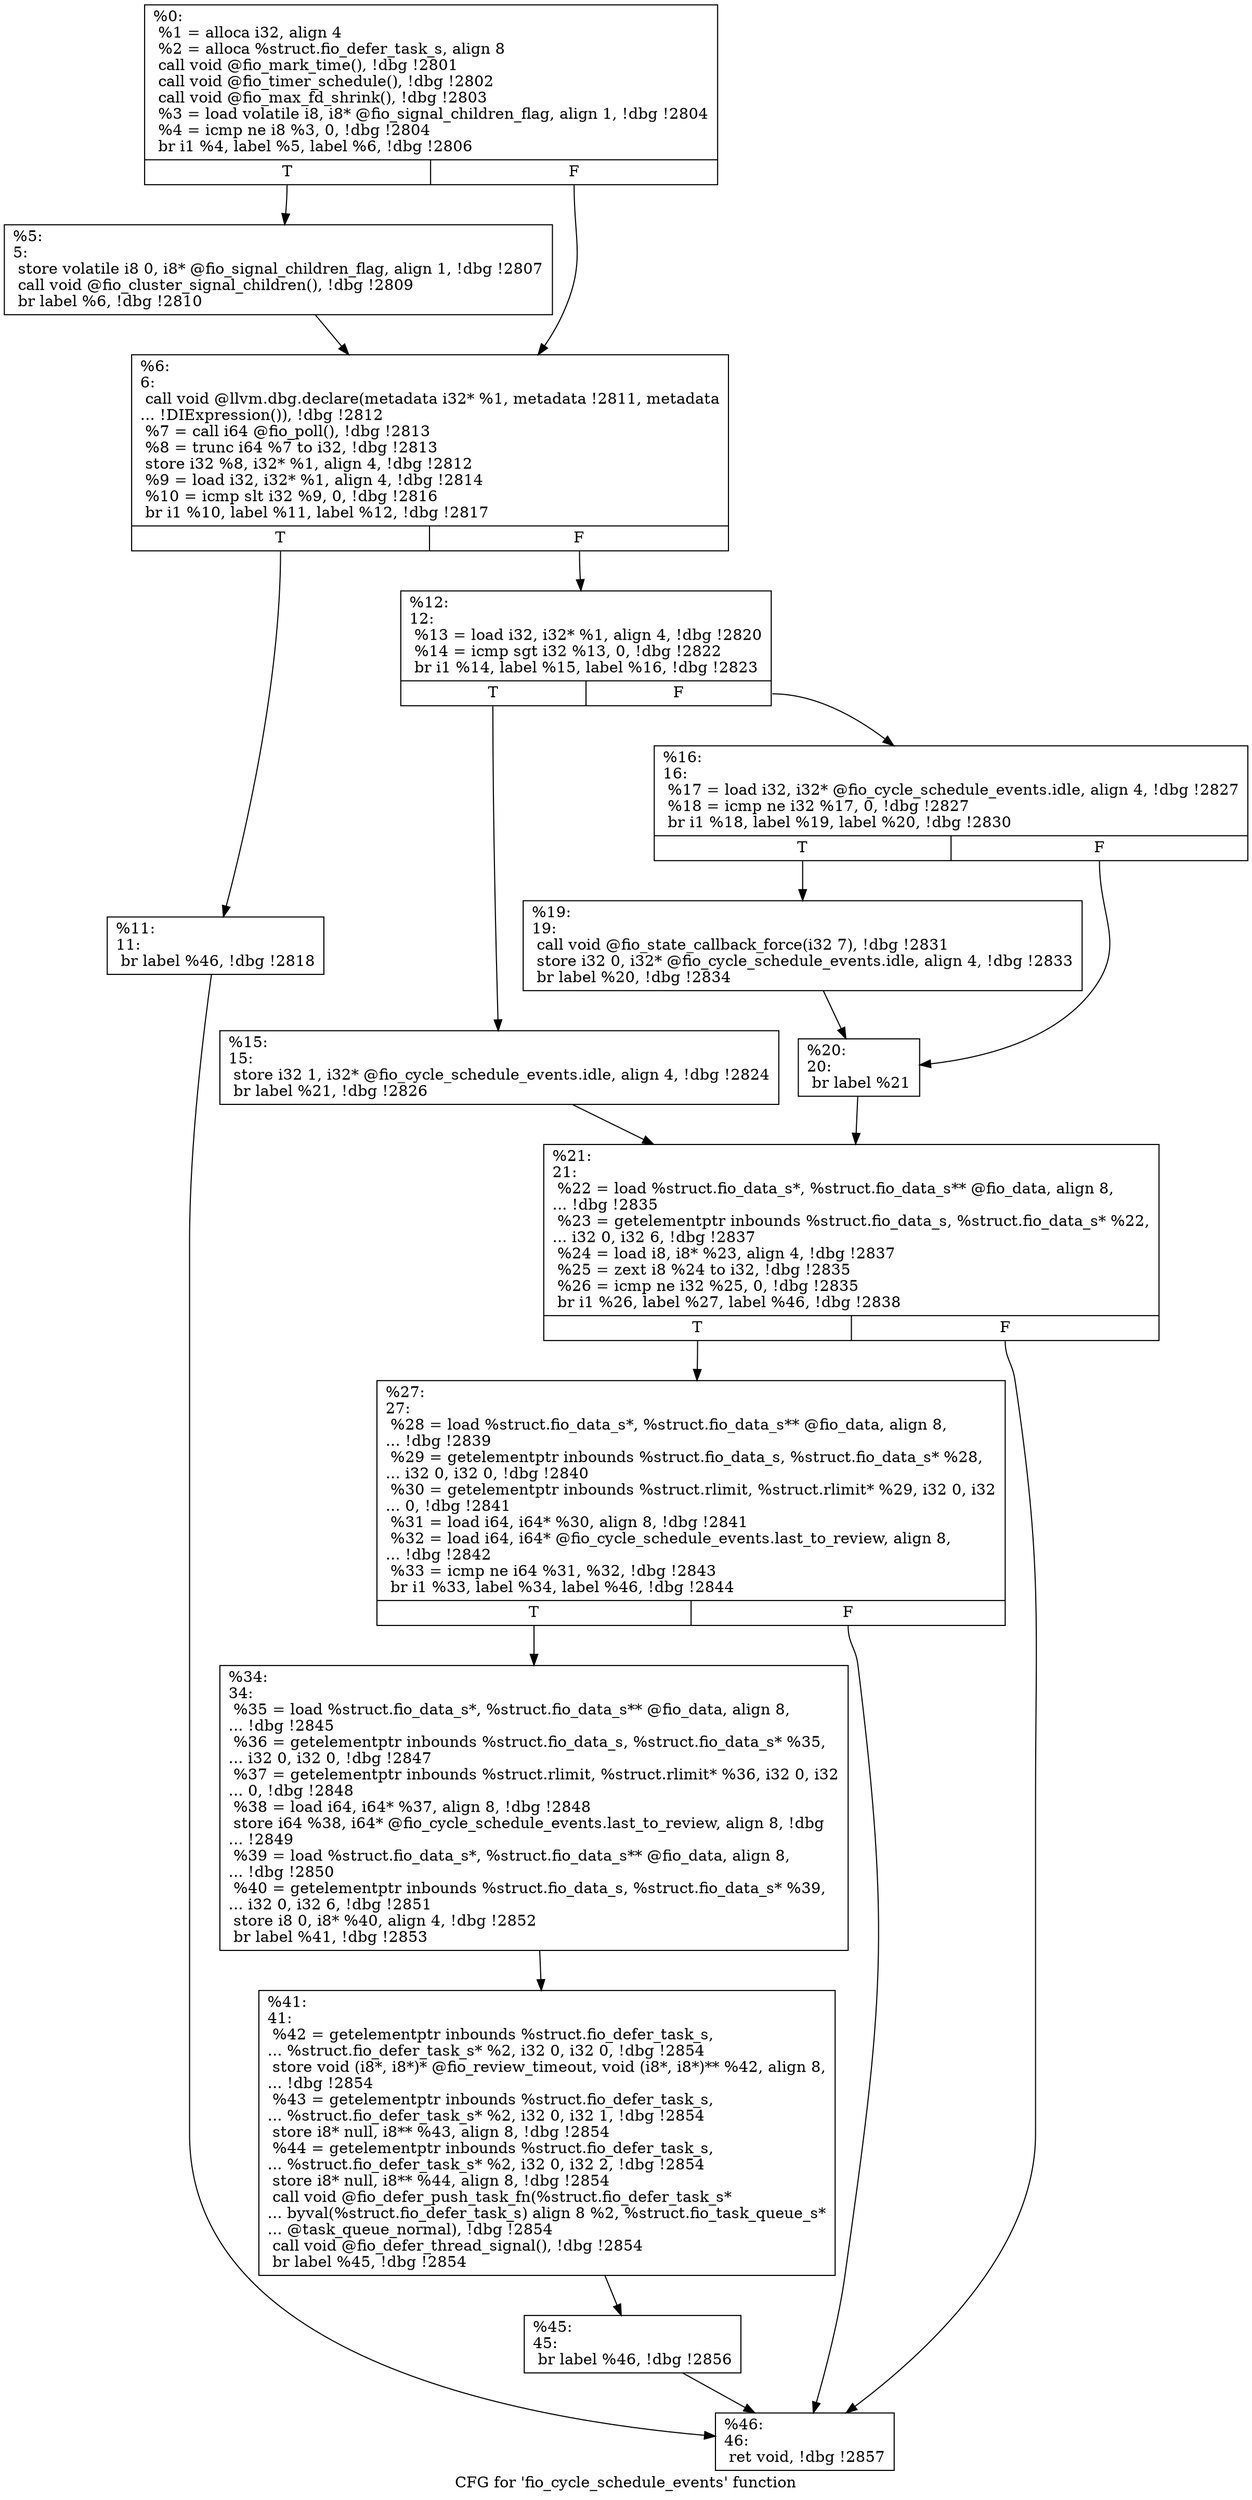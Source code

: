 digraph "CFG for 'fio_cycle_schedule_events' function" {
	label="CFG for 'fio_cycle_schedule_events' function";

	Node0x556851761d30 [shape=record,label="{%0:\l  %1 = alloca i32, align 4\l  %2 = alloca %struct.fio_defer_task_s, align 8\l  call void @fio_mark_time(), !dbg !2801\l  call void @fio_timer_schedule(), !dbg !2802\l  call void @fio_max_fd_shrink(), !dbg !2803\l  %3 = load volatile i8, i8* @fio_signal_children_flag, align 1, !dbg !2804\l  %4 = icmp ne i8 %3, 0, !dbg !2804\l  br i1 %4, label %5, label %6, !dbg !2806\l|{<s0>T|<s1>F}}"];
	Node0x556851761d30:s0 -> Node0x556851762da0;
	Node0x556851761d30:s1 -> Node0x556851762df0;
	Node0x556851762da0 [shape=record,label="{%5:\l5:                                                \l  store volatile i8 0, i8* @fio_signal_children_flag, align 1, !dbg !2807\l  call void @fio_cluster_signal_children(), !dbg !2809\l  br label %6, !dbg !2810\l}"];
	Node0x556851762da0 -> Node0x556851762df0;
	Node0x556851762df0 [shape=record,label="{%6:\l6:                                                \l  call void @llvm.dbg.declare(metadata i32* %1, metadata !2811, metadata\l... !DIExpression()), !dbg !2812\l  %7 = call i64 @fio_poll(), !dbg !2813\l  %8 = trunc i64 %7 to i32, !dbg !2813\l  store i32 %8, i32* %1, align 4, !dbg !2812\l  %9 = load i32, i32* %1, align 4, !dbg !2814\l  %10 = icmp slt i32 %9, 0, !dbg !2816\l  br i1 %10, label %11, label %12, !dbg !2817\l|{<s0>T|<s1>F}}"];
	Node0x556851762df0:s0 -> Node0x556851762e40;
	Node0x556851762df0:s1 -> Node0x556851762e90;
	Node0x556851762e40 [shape=record,label="{%11:\l11:                                               \l  br label %46, !dbg !2818\l}"];
	Node0x556851762e40 -> Node0x5568517631b0;
	Node0x556851762e90 [shape=record,label="{%12:\l12:                                               \l  %13 = load i32, i32* %1, align 4, !dbg !2820\l  %14 = icmp sgt i32 %13, 0, !dbg !2822\l  br i1 %14, label %15, label %16, !dbg !2823\l|{<s0>T|<s1>F}}"];
	Node0x556851762e90:s0 -> Node0x556851762ee0;
	Node0x556851762e90:s1 -> Node0x556851762f30;
	Node0x556851762ee0 [shape=record,label="{%15:\l15:                                               \l  store i32 1, i32* @fio_cycle_schedule_events.idle, align 4, !dbg !2824\l  br label %21, !dbg !2826\l}"];
	Node0x556851762ee0 -> Node0x556851763020;
	Node0x556851762f30 [shape=record,label="{%16:\l16:                                               \l  %17 = load i32, i32* @fio_cycle_schedule_events.idle, align 4, !dbg !2827\l  %18 = icmp ne i32 %17, 0, !dbg !2827\l  br i1 %18, label %19, label %20, !dbg !2830\l|{<s0>T|<s1>F}}"];
	Node0x556851762f30:s0 -> Node0x556851762f80;
	Node0x556851762f30:s1 -> Node0x556851762fd0;
	Node0x556851762f80 [shape=record,label="{%19:\l19:                                               \l  call void @fio_state_callback_force(i32 7), !dbg !2831\l  store i32 0, i32* @fio_cycle_schedule_events.idle, align 4, !dbg !2833\l  br label %20, !dbg !2834\l}"];
	Node0x556851762f80 -> Node0x556851762fd0;
	Node0x556851762fd0 [shape=record,label="{%20:\l20:                                               \l  br label %21\l}"];
	Node0x556851762fd0 -> Node0x556851763020;
	Node0x556851763020 [shape=record,label="{%21:\l21:                                               \l  %22 = load %struct.fio_data_s*, %struct.fio_data_s** @fio_data, align 8,\l... !dbg !2835\l  %23 = getelementptr inbounds %struct.fio_data_s, %struct.fio_data_s* %22,\l... i32 0, i32 6, !dbg !2837\l  %24 = load i8, i8* %23, align 4, !dbg !2837\l  %25 = zext i8 %24 to i32, !dbg !2835\l  %26 = icmp ne i32 %25, 0, !dbg !2835\l  br i1 %26, label %27, label %46, !dbg !2838\l|{<s0>T|<s1>F}}"];
	Node0x556851763020:s0 -> Node0x556851763070;
	Node0x556851763020:s1 -> Node0x5568517631b0;
	Node0x556851763070 [shape=record,label="{%27:\l27:                                               \l  %28 = load %struct.fio_data_s*, %struct.fio_data_s** @fio_data, align 8,\l... !dbg !2839\l  %29 = getelementptr inbounds %struct.fio_data_s, %struct.fio_data_s* %28,\l... i32 0, i32 0, !dbg !2840\l  %30 = getelementptr inbounds %struct.rlimit, %struct.rlimit* %29, i32 0, i32\l... 0, !dbg !2841\l  %31 = load i64, i64* %30, align 8, !dbg !2841\l  %32 = load i64, i64* @fio_cycle_schedule_events.last_to_review, align 8,\l... !dbg !2842\l  %33 = icmp ne i64 %31, %32, !dbg !2843\l  br i1 %33, label %34, label %46, !dbg !2844\l|{<s0>T|<s1>F}}"];
	Node0x556851763070:s0 -> Node0x5568517630c0;
	Node0x556851763070:s1 -> Node0x5568517631b0;
	Node0x5568517630c0 [shape=record,label="{%34:\l34:                                               \l  %35 = load %struct.fio_data_s*, %struct.fio_data_s** @fio_data, align 8,\l... !dbg !2845\l  %36 = getelementptr inbounds %struct.fio_data_s, %struct.fio_data_s* %35,\l... i32 0, i32 0, !dbg !2847\l  %37 = getelementptr inbounds %struct.rlimit, %struct.rlimit* %36, i32 0, i32\l... 0, !dbg !2848\l  %38 = load i64, i64* %37, align 8, !dbg !2848\l  store i64 %38, i64* @fio_cycle_schedule_events.last_to_review, align 8, !dbg\l... !2849\l  %39 = load %struct.fio_data_s*, %struct.fio_data_s** @fio_data, align 8,\l... !dbg !2850\l  %40 = getelementptr inbounds %struct.fio_data_s, %struct.fio_data_s* %39,\l... i32 0, i32 6, !dbg !2851\l  store i8 0, i8* %40, align 4, !dbg !2852\l  br label %41, !dbg !2853\l}"];
	Node0x5568517630c0 -> Node0x556851763110;
	Node0x556851763110 [shape=record,label="{%41:\l41:                                               \l  %42 = getelementptr inbounds %struct.fio_defer_task_s,\l... %struct.fio_defer_task_s* %2, i32 0, i32 0, !dbg !2854\l  store void (i8*, i8*)* @fio_review_timeout, void (i8*, i8*)** %42, align 8,\l... !dbg !2854\l  %43 = getelementptr inbounds %struct.fio_defer_task_s,\l... %struct.fio_defer_task_s* %2, i32 0, i32 1, !dbg !2854\l  store i8* null, i8** %43, align 8, !dbg !2854\l  %44 = getelementptr inbounds %struct.fio_defer_task_s,\l... %struct.fio_defer_task_s* %2, i32 0, i32 2, !dbg !2854\l  store i8* null, i8** %44, align 8, !dbg !2854\l  call void @fio_defer_push_task_fn(%struct.fio_defer_task_s*\l... byval(%struct.fio_defer_task_s) align 8 %2, %struct.fio_task_queue_s*\l... @task_queue_normal), !dbg !2854\l  call void @fio_defer_thread_signal(), !dbg !2854\l  br label %45, !dbg !2854\l}"];
	Node0x556851763110 -> Node0x556851763160;
	Node0x556851763160 [shape=record,label="{%45:\l45:                                               \l  br label %46, !dbg !2856\l}"];
	Node0x556851763160 -> Node0x5568517631b0;
	Node0x5568517631b0 [shape=record,label="{%46:\l46:                                               \l  ret void, !dbg !2857\l}"];
}
